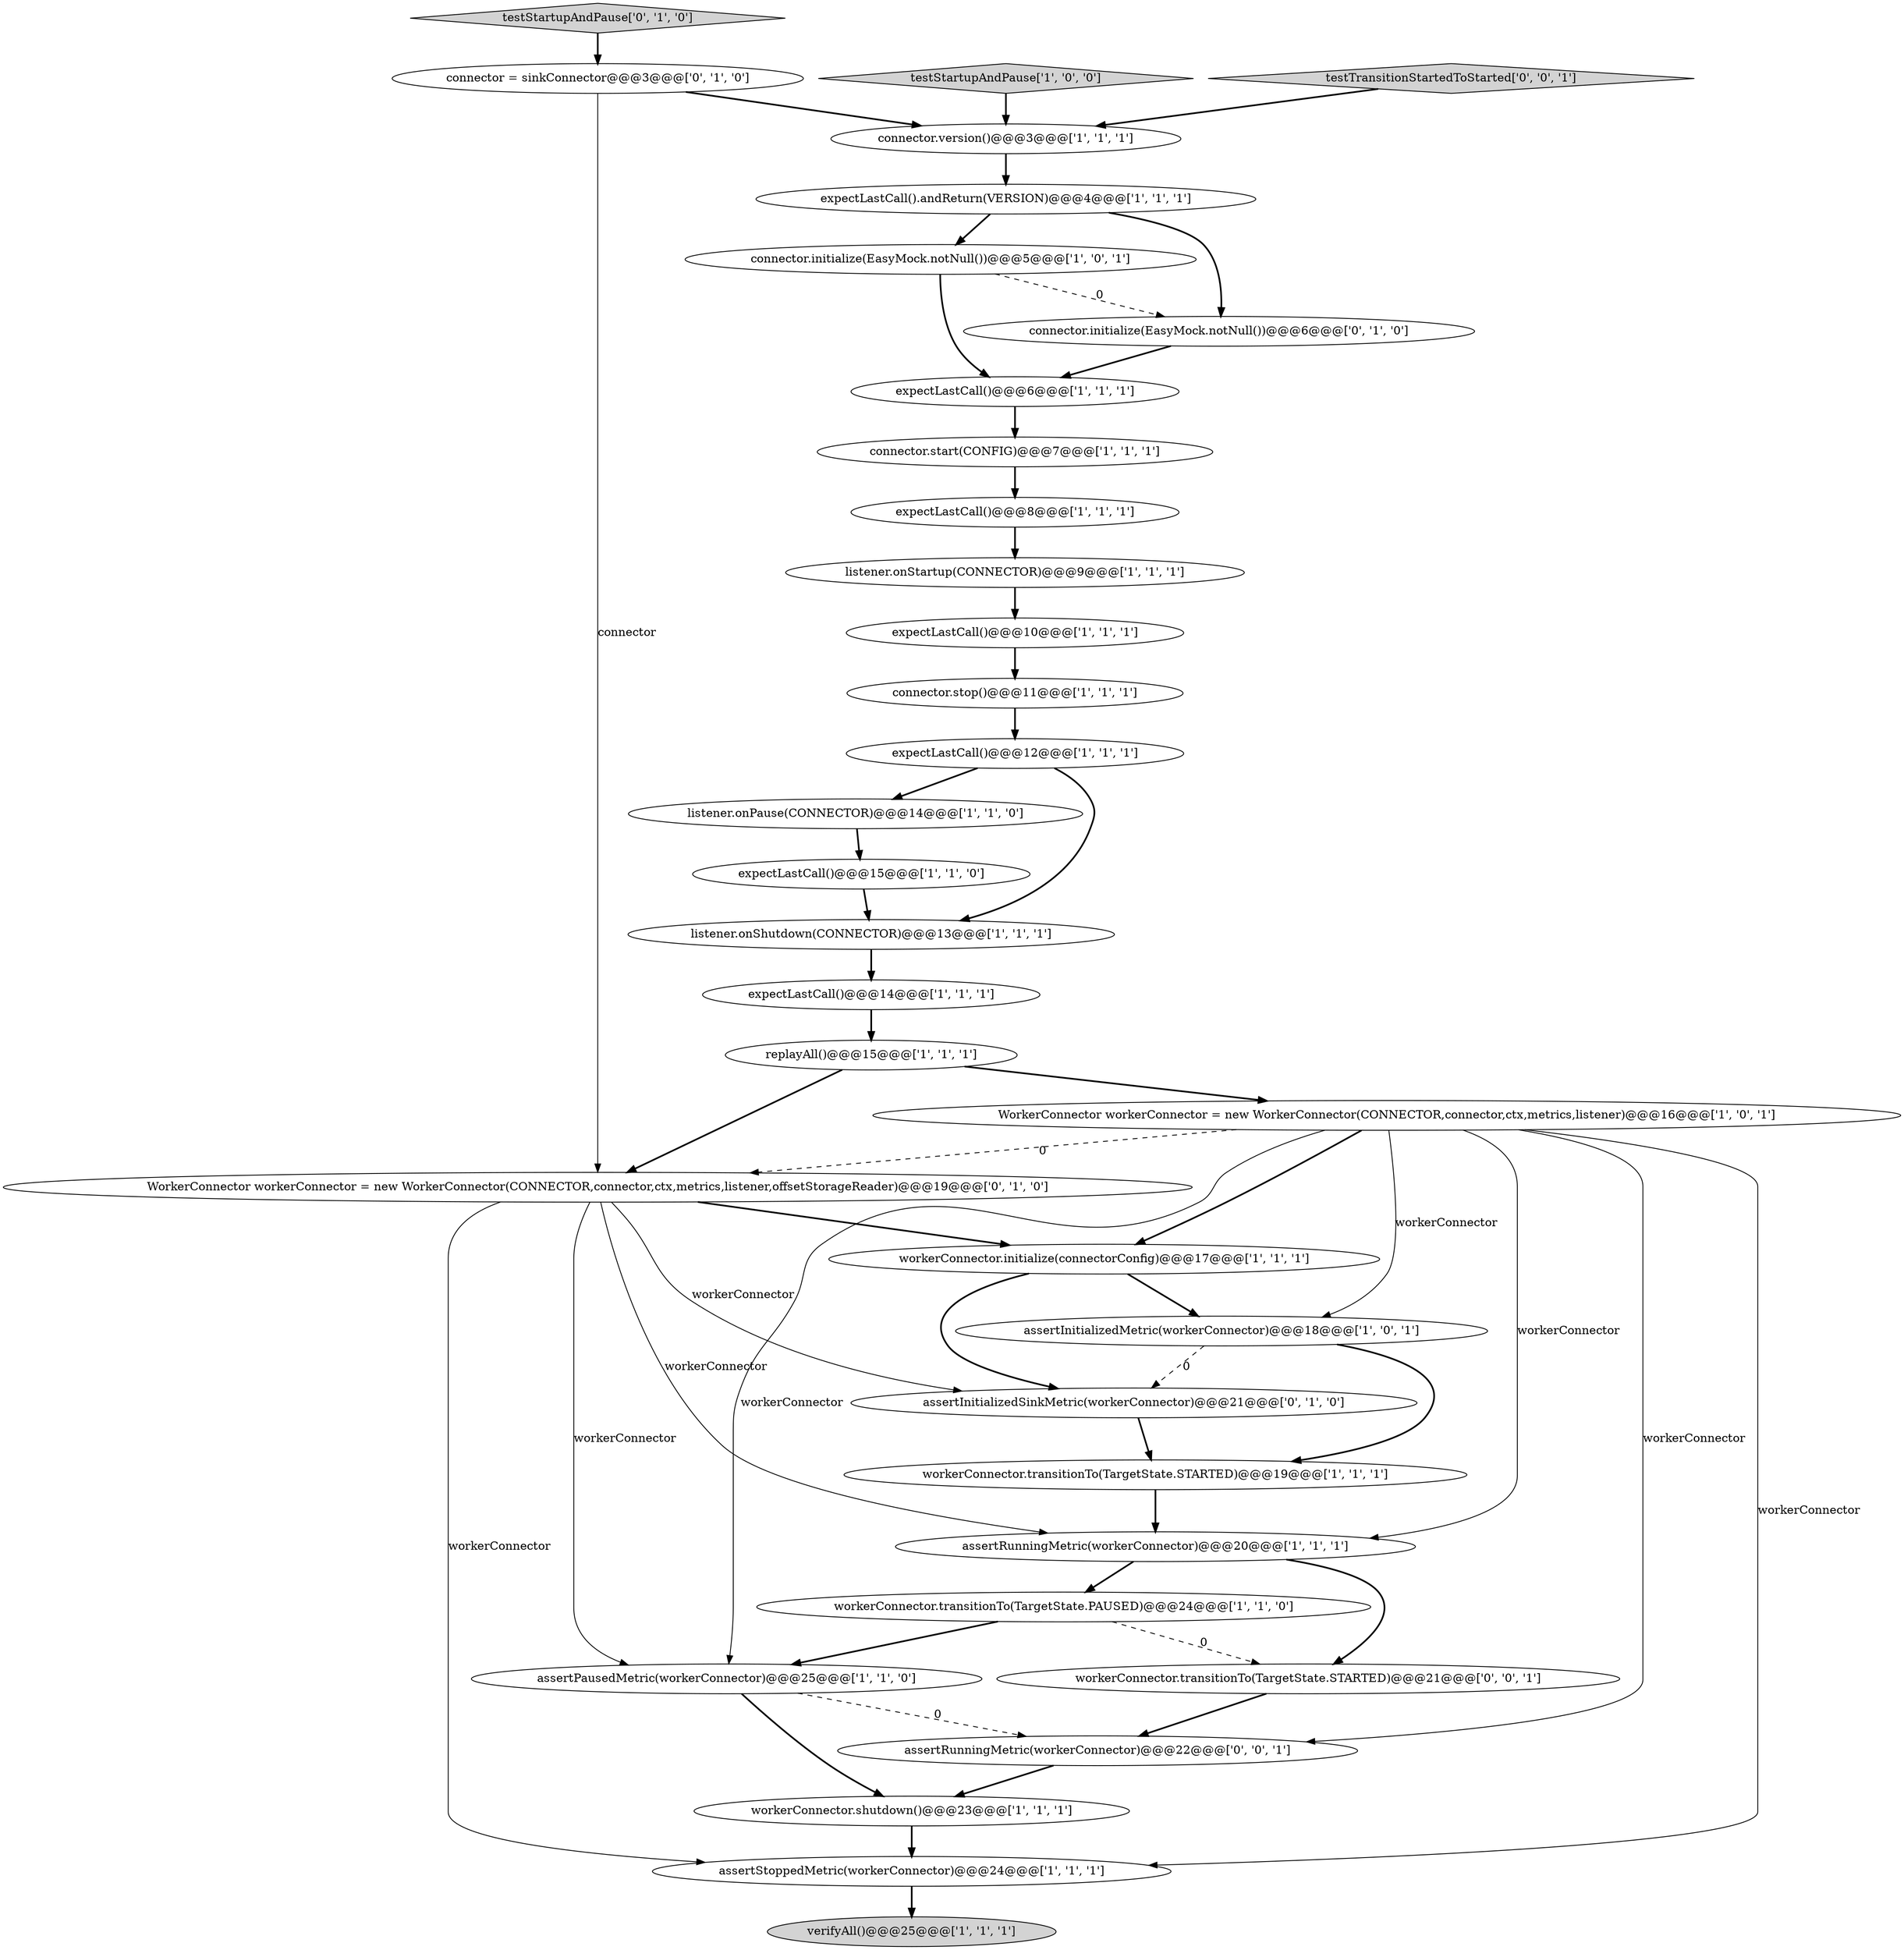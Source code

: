 digraph {
26 [style = filled, label = "testStartupAndPause['0', '1', '0']", fillcolor = lightgray, shape = diamond image = "AAA0AAABBB2BBB"];
15 [style = filled, label = "workerConnector.shutdown()@@@23@@@['1', '1', '1']", fillcolor = white, shape = ellipse image = "AAA0AAABBB1BBB"];
10 [style = filled, label = "expectLastCall().andReturn(VERSION)@@@4@@@['1', '1', '1']", fillcolor = white, shape = ellipse image = "AAA0AAABBB1BBB"];
20 [style = filled, label = "expectLastCall()@@@15@@@['1', '1', '0']", fillcolor = white, shape = ellipse image = "AAA0AAABBB1BBB"];
28 [style = filled, label = "assertInitializedSinkMetric(workerConnector)@@@21@@@['0', '1', '0']", fillcolor = white, shape = ellipse image = "AAA1AAABBB2BBB"];
21 [style = filled, label = "assertRunningMetric(workerConnector)@@@20@@@['1', '1', '1']", fillcolor = white, shape = ellipse image = "AAA0AAABBB1BBB"];
2 [style = filled, label = "workerConnector.initialize(connectorConfig)@@@17@@@['1', '1', '1']", fillcolor = white, shape = ellipse image = "AAA0AAABBB1BBB"];
17 [style = filled, label = "expectLastCall()@@@14@@@['1', '1', '1']", fillcolor = white, shape = ellipse image = "AAA0AAABBB1BBB"];
33 [style = filled, label = "assertRunningMetric(workerConnector)@@@22@@@['0', '0', '1']", fillcolor = white, shape = ellipse image = "AAA0AAABBB3BBB"];
13 [style = filled, label = "listener.onShutdown(CONNECTOR)@@@13@@@['1', '1', '1']", fillcolor = white, shape = ellipse image = "AAA0AAABBB1BBB"];
22 [style = filled, label = "assertPausedMetric(workerConnector)@@@25@@@['1', '1', '0']", fillcolor = white, shape = ellipse image = "AAA0AAABBB1BBB"];
11 [style = filled, label = "listener.onStartup(CONNECTOR)@@@9@@@['1', '1', '1']", fillcolor = white, shape = ellipse image = "AAA0AAABBB1BBB"];
14 [style = filled, label = "expectLastCall()@@@10@@@['1', '1', '1']", fillcolor = white, shape = ellipse image = "AAA0AAABBB1BBB"];
25 [style = filled, label = "workerConnector.transitionTo(TargetState.STARTED)@@@19@@@['1', '1', '1']", fillcolor = white, shape = ellipse image = "AAA0AAABBB1BBB"];
5 [style = filled, label = "connector.initialize(EasyMock.notNull())@@@5@@@['1', '0', '1']", fillcolor = white, shape = ellipse image = "AAA0AAABBB1BBB"];
27 [style = filled, label = "connector.initialize(EasyMock.notNull())@@@6@@@['0', '1', '0']", fillcolor = white, shape = ellipse image = "AAA1AAABBB2BBB"];
3 [style = filled, label = "expectLastCall()@@@6@@@['1', '1', '1']", fillcolor = white, shape = ellipse image = "AAA0AAABBB1BBB"];
7 [style = filled, label = "testStartupAndPause['1', '0', '0']", fillcolor = lightgray, shape = diamond image = "AAA0AAABBB1BBB"];
16 [style = filled, label = "listener.onPause(CONNECTOR)@@@14@@@['1', '1', '0']", fillcolor = white, shape = ellipse image = "AAA0AAABBB1BBB"];
29 [style = filled, label = "WorkerConnector workerConnector = new WorkerConnector(CONNECTOR,connector,ctx,metrics,listener,offsetStorageReader)@@@19@@@['0', '1', '0']", fillcolor = white, shape = ellipse image = "AAA1AAABBB2BBB"];
1 [style = filled, label = "expectLastCall()@@@12@@@['1', '1', '1']", fillcolor = white, shape = ellipse image = "AAA0AAABBB1BBB"];
9 [style = filled, label = "verifyAll()@@@25@@@['1', '1', '1']", fillcolor = lightgray, shape = ellipse image = "AAA0AAABBB1BBB"];
19 [style = filled, label = "assertInitializedMetric(workerConnector)@@@18@@@['1', '0', '1']", fillcolor = white, shape = ellipse image = "AAA0AAABBB1BBB"];
23 [style = filled, label = "connector.version()@@@3@@@['1', '1', '1']", fillcolor = white, shape = ellipse image = "AAA0AAABBB1BBB"];
31 [style = filled, label = "testTransitionStartedToStarted['0', '0', '1']", fillcolor = lightgray, shape = diamond image = "AAA0AAABBB3BBB"];
30 [style = filled, label = "connector = sinkConnector@@@3@@@['0', '1', '0']", fillcolor = white, shape = ellipse image = "AAA1AAABBB2BBB"];
4 [style = filled, label = "WorkerConnector workerConnector = new WorkerConnector(CONNECTOR,connector,ctx,metrics,listener)@@@16@@@['1', '0', '1']", fillcolor = white, shape = ellipse image = "AAA0AAABBB1BBB"];
24 [style = filled, label = "expectLastCall()@@@8@@@['1', '1', '1']", fillcolor = white, shape = ellipse image = "AAA0AAABBB1BBB"];
32 [style = filled, label = "workerConnector.transitionTo(TargetState.STARTED)@@@21@@@['0', '0', '1']", fillcolor = white, shape = ellipse image = "AAA0AAABBB3BBB"];
12 [style = filled, label = "workerConnector.transitionTo(TargetState.PAUSED)@@@24@@@['1', '1', '0']", fillcolor = white, shape = ellipse image = "AAA0AAABBB1BBB"];
0 [style = filled, label = "connector.start(CONFIG)@@@7@@@['1', '1', '1']", fillcolor = white, shape = ellipse image = "AAA0AAABBB1BBB"];
8 [style = filled, label = "assertStoppedMetric(workerConnector)@@@24@@@['1', '1', '1']", fillcolor = white, shape = ellipse image = "AAA0AAABBB1BBB"];
18 [style = filled, label = "replayAll()@@@15@@@['1', '1', '1']", fillcolor = white, shape = ellipse image = "AAA0AAABBB1BBB"];
6 [style = filled, label = "connector.stop()@@@11@@@['1', '1', '1']", fillcolor = white, shape = ellipse image = "AAA0AAABBB1BBB"];
7->23 [style = bold, label=""];
4->29 [style = dashed, label="0"];
8->9 [style = bold, label=""];
19->28 [style = dashed, label="0"];
23->10 [style = bold, label=""];
21->32 [style = bold, label=""];
27->3 [style = bold, label=""];
30->29 [style = solid, label="connector"];
13->17 [style = bold, label=""];
29->2 [style = bold, label=""];
10->27 [style = bold, label=""];
24->11 [style = bold, label=""];
4->19 [style = solid, label="workerConnector"];
5->27 [style = dashed, label="0"];
22->15 [style = bold, label=""];
4->22 [style = solid, label="workerConnector"];
29->28 [style = solid, label="workerConnector"];
11->14 [style = bold, label=""];
2->28 [style = bold, label=""];
21->12 [style = bold, label=""];
4->33 [style = solid, label="workerConnector"];
4->2 [style = bold, label=""];
12->22 [style = bold, label=""];
0->24 [style = bold, label=""];
25->21 [style = bold, label=""];
19->25 [style = bold, label=""];
4->8 [style = solid, label="workerConnector"];
2->19 [style = bold, label=""];
20->13 [style = bold, label=""];
33->15 [style = bold, label=""];
3->0 [style = bold, label=""];
30->23 [style = bold, label=""];
29->21 [style = solid, label="workerConnector"];
22->33 [style = dashed, label="0"];
14->6 [style = bold, label=""];
16->20 [style = bold, label=""];
29->8 [style = solid, label="workerConnector"];
5->3 [style = bold, label=""];
32->33 [style = bold, label=""];
1->16 [style = bold, label=""];
29->22 [style = solid, label="workerConnector"];
26->30 [style = bold, label=""];
15->8 [style = bold, label=""];
6->1 [style = bold, label=""];
4->21 [style = solid, label="workerConnector"];
12->32 [style = dashed, label="0"];
10->5 [style = bold, label=""];
18->29 [style = bold, label=""];
28->25 [style = bold, label=""];
31->23 [style = bold, label=""];
18->4 [style = bold, label=""];
1->13 [style = bold, label=""];
17->18 [style = bold, label=""];
}
